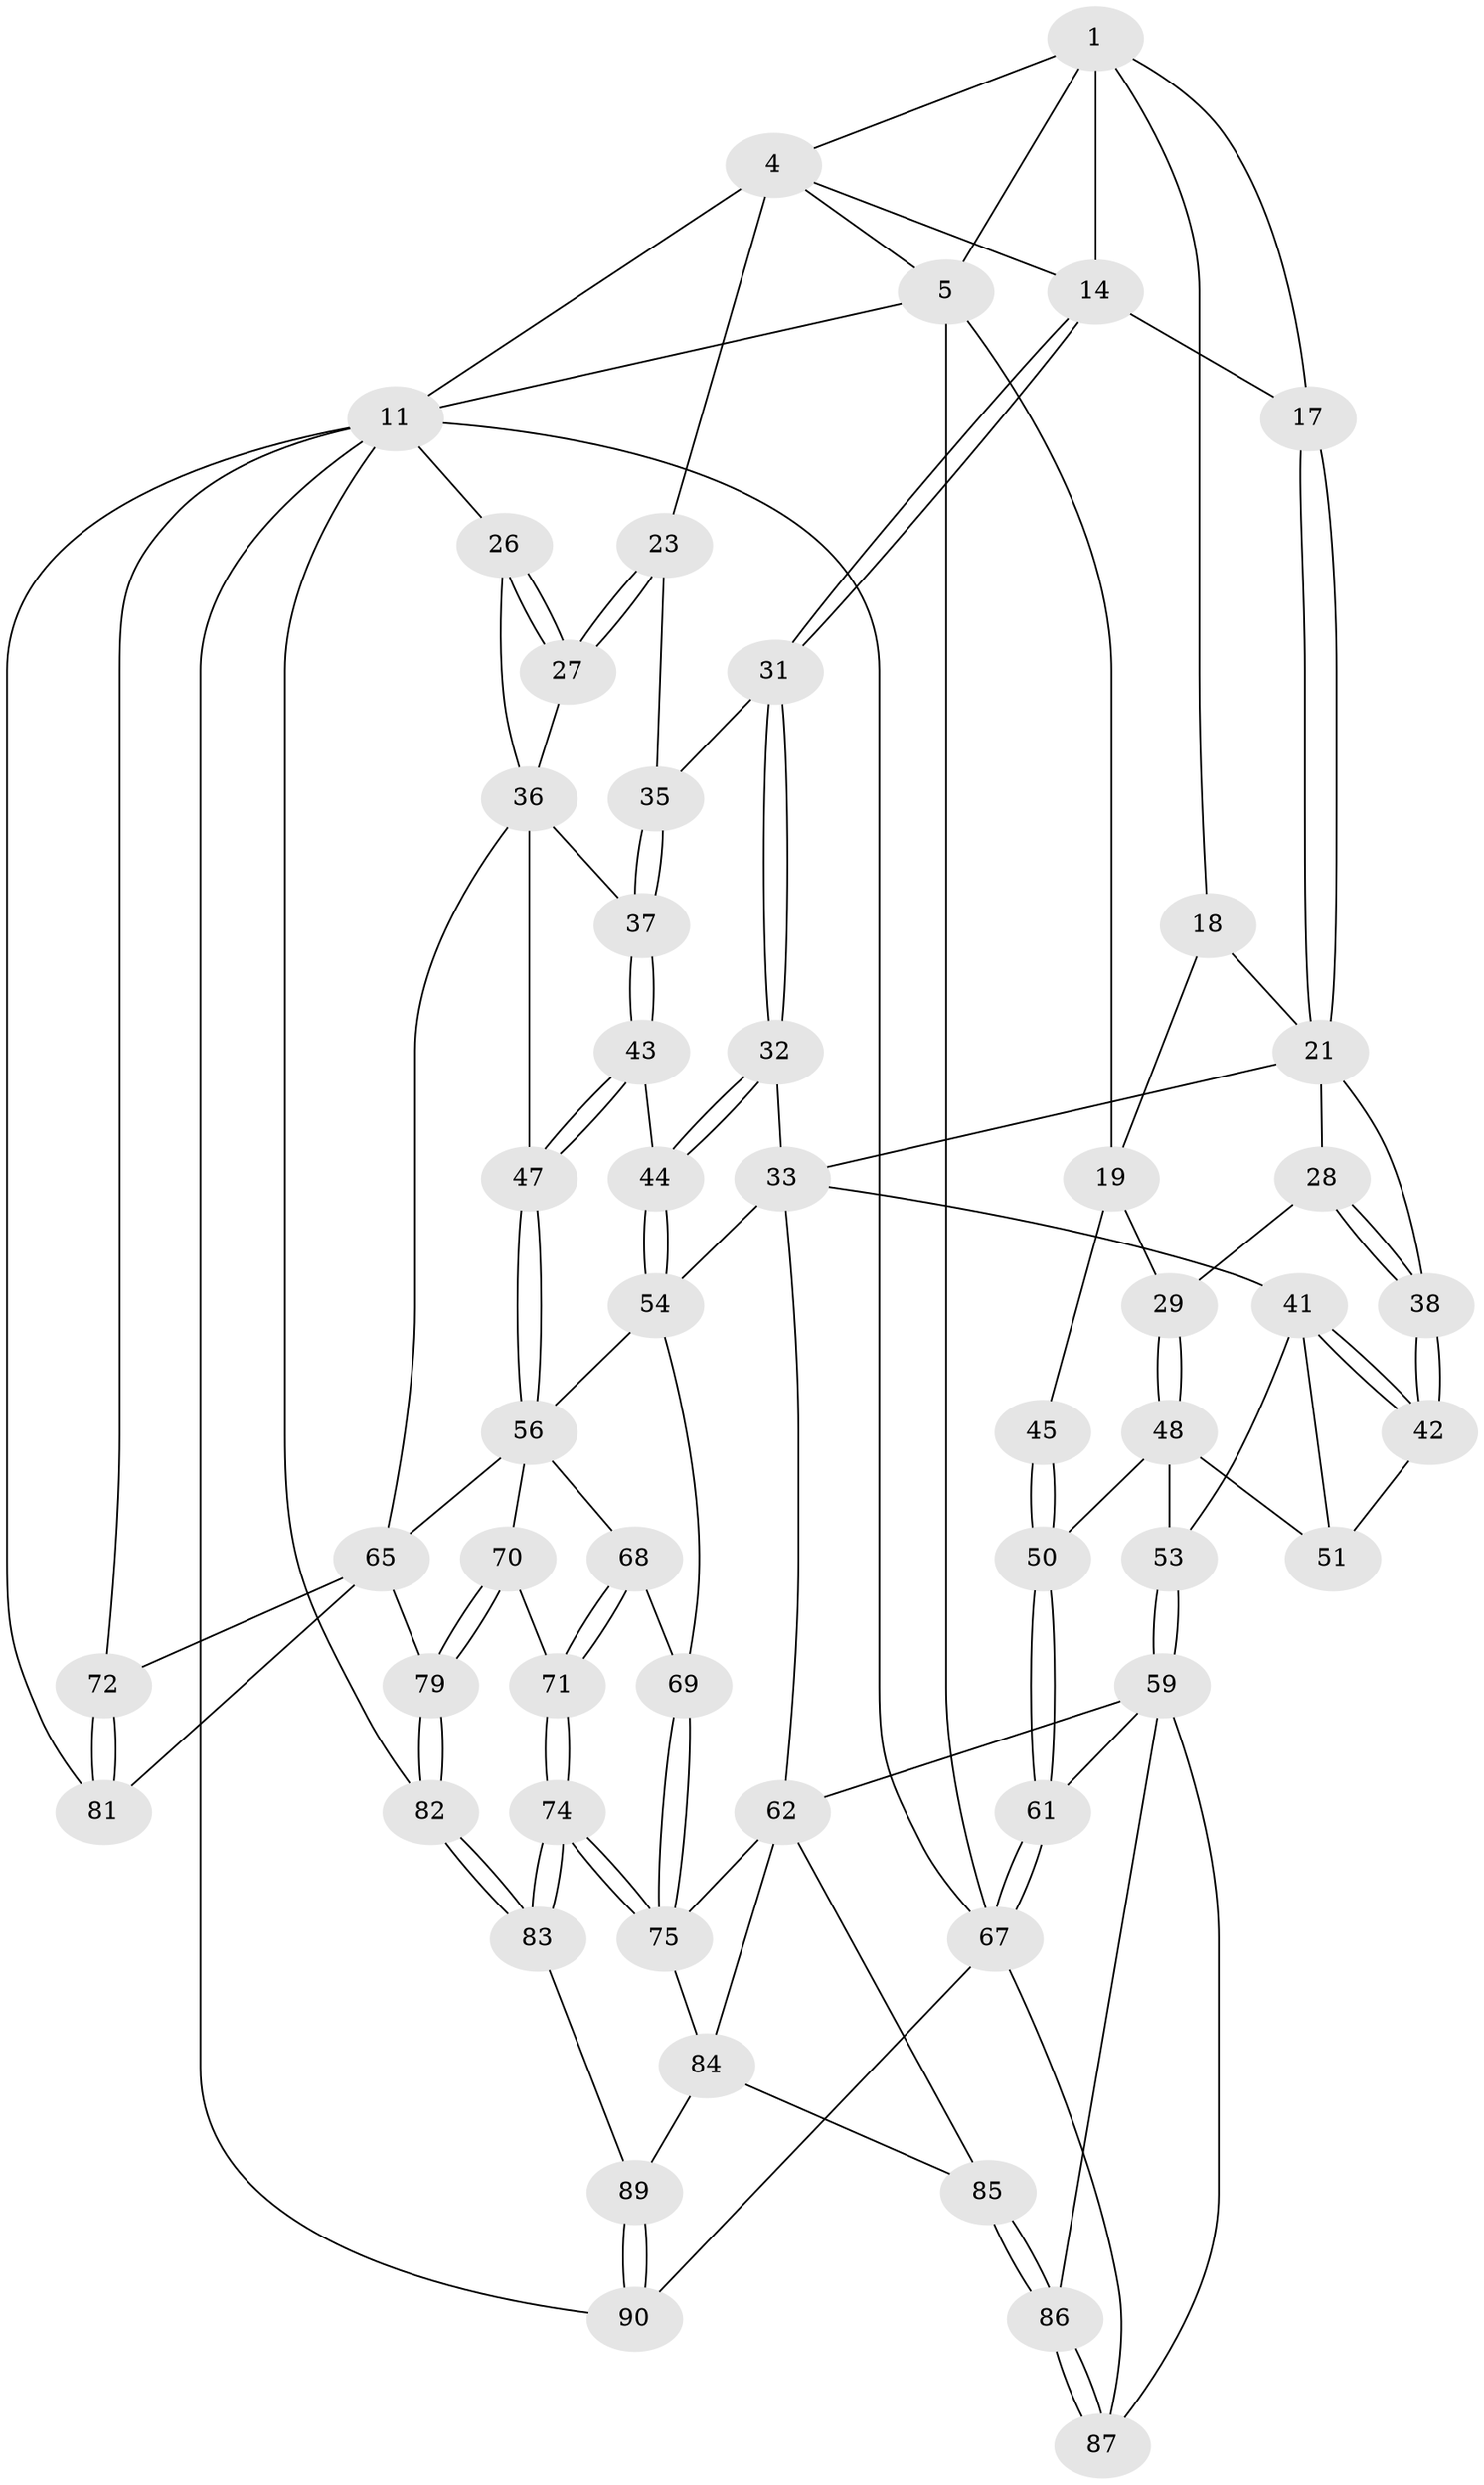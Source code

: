 // original degree distribution, {3: 0.021739130434782608, 4: 0.22826086956521738, 5: 0.5434782608695652, 6: 0.20652173913043478}
// Generated by graph-tools (version 1.1) at 2025/21/03/04/25 18:21:06]
// undirected, 55 vertices, 130 edges
graph export_dot {
graph [start="1"]
  node [color=gray90,style=filled];
  1 [pos="+0.4802038452620458+0",super="+6+2"];
  4 [pos="+0.695301405696919+0",super="+9"];
  5 [pos="+0.4590402499463201+0",super="+8"];
  11 [pos="+1+0",super="+25+80"];
  14 [pos="+0.6319050363862984+0.24764807406334802",super="+15"];
  17 [pos="+0.4616073785773829+0.20509304580311466"];
  18 [pos="+0.22041988868577309+0.04420392039700132"];
  19 [pos="+0.13969757004698613+0.18114995679786824",super="+20+30"];
  21 [pos="+0.4149319387182442+0.22155289305472153",super="+22+34"];
  23 [pos="+0.9062822734813027+0.2185030517308611",super="+24"];
  26 [pos="+1+0.4595787677958197"];
  27 [pos="+1+0.42372122471008716"];
  28 [pos="+0.28372166423877015+0.31792800697874657"];
  29 [pos="+0.11392802867055468+0.3165947283779023"];
  31 [pos="+0.6356933427762953+0.2623222617559741"];
  32 [pos="+0.6030202205828222+0.3846645823249827"];
  33 [pos="+0.46231798397752916+0.3640175078344599",super="+39"];
  35 [pos="+0.8166941003513604+0.3400025331082201"];
  36 [pos="+0.8341784125778455+0.36975028745013444",super="+46"];
  37 [pos="+0.82316294635935+0.35560017940637323"];
  38 [pos="+0.33302053592748243+0.42047792402532547"];
  41 [pos="+0.37863640311086616+0.56063832926617",super="+52"];
  42 [pos="+0.3295179691028337+0.45372930581375"];
  43 [pos="+0.6631291354878437+0.44024379625702403"];
  44 [pos="+0.6089391420296346+0.41847450409921844"];
  45 [pos="+0+0.37590704864542784"];
  47 [pos="+0.7556072527353203+0.5177172960541235"];
  48 [pos="+0.14512617345984066+0.3867484739445411",super="+49"];
  50 [pos="+0+0.6607540971565503"];
  51 [pos="+0.24712730208590294+0.4381928796453604"];
  53 [pos="+0.18053040655231228+0.5330717116199527"];
  54 [pos="+0.5807104109286951+0.46446993720273",super="+55"];
  56 [pos="+0.7308557838976893+0.5865123517186414",super="+57+66"];
  59 [pos="+0.1466945544280781+0.6945770141449232",super="+64+60"];
  61 [pos="+0+0.7424753967748717"];
  62 [pos="+0.39756193183076505+0.5882015374493385",super="+63+77"];
  65 [pos="+0.8737318899827742+0.6336238398223915",super="+73"];
  67 [pos="+0+1",super="+91"];
  68 [pos="+0.6209481191869715+0.6374477278578675"];
  69 [pos="+0.5399627628369637+0.6307482653071895"];
  70 [pos="+0.778538799239761+0.6869629376857789"];
  71 [pos="+0.6556924176417321+0.7093314736128418"];
  72 [pos="+1+0.6495454749102774"];
  74 [pos="+0.6220391909395436+0.8291568324603777"];
  75 [pos="+0.5748538789259232+0.8226607060794688",super="+76"];
  79 [pos="+0.8063484529754539+0.8329098618112643"];
  81 [pos="+1+1"];
  82 [pos="+0.7905291158741258+0.9367624608540921"];
  83 [pos="+0.7549221617485521+0.9174689238278122"];
  84 [pos="+0.3919322762663375+0.8093131575983579",super="+88"];
  85 [pos="+0.30971875083898004+0.8122375261110139"];
  86 [pos="+0.27507282451826515+0.8499355470898268"];
  87 [pos="+0.24241578128316996+0.9390796997204817"];
  89 [pos="+0.4308679789670897+0.984872664551015"];
  90 [pos="+0.34766487901769855+1"];
  1 -- 18;
  1 -- 17;
  1 -- 4;
  1 -- 14 [weight=2];
  1 -- 5;
  4 -- 5;
  4 -- 11;
  4 -- 14;
  4 -- 23 [weight=2];
  5 -- 19;
  5 -- 67;
  5 -- 11;
  11 -- 72;
  11 -- 26;
  11 -- 81;
  11 -- 82;
  11 -- 67;
  11 -- 90;
  14 -- 31;
  14 -- 31;
  14 -- 17;
  17 -- 21;
  17 -- 21;
  18 -- 19;
  18 -- 21;
  19 -- 45 [weight=2];
  19 -- 29;
  21 -- 28;
  21 -- 33;
  21 -- 38;
  23 -- 27;
  23 -- 27;
  23 -- 35;
  26 -- 27;
  26 -- 27;
  26 -- 36;
  27 -- 36;
  28 -- 29;
  28 -- 38;
  28 -- 38;
  29 -- 48;
  29 -- 48;
  31 -- 32;
  31 -- 32;
  31 -- 35;
  32 -- 33;
  32 -- 44;
  32 -- 44;
  33 -- 62;
  33 -- 41;
  33 -- 54;
  35 -- 37;
  35 -- 37;
  36 -- 37;
  36 -- 65;
  36 -- 47;
  37 -- 43;
  37 -- 43;
  38 -- 42;
  38 -- 42;
  41 -- 42;
  41 -- 42;
  41 -- 51;
  41 -- 53;
  42 -- 51;
  43 -- 44;
  43 -- 47;
  43 -- 47;
  44 -- 54;
  44 -- 54;
  45 -- 50;
  45 -- 50;
  47 -- 56;
  47 -- 56;
  48 -- 51;
  48 -- 50;
  48 -- 53;
  50 -- 61;
  50 -- 61;
  53 -- 59;
  53 -- 59;
  54 -- 56;
  54 -- 69;
  56 -- 68;
  56 -- 65;
  56 -- 70;
  59 -- 86;
  59 -- 62;
  59 -- 61;
  59 -- 87;
  61 -- 67;
  61 -- 67;
  62 -- 85;
  62 -- 84;
  62 -- 75;
  65 -- 72;
  65 -- 81;
  65 -- 79;
  67 -- 90;
  67 -- 87;
  68 -- 69;
  68 -- 71;
  68 -- 71;
  69 -- 75;
  69 -- 75;
  70 -- 71;
  70 -- 79;
  70 -- 79;
  71 -- 74;
  71 -- 74;
  72 -- 81;
  72 -- 81;
  74 -- 75;
  74 -- 75;
  74 -- 83;
  74 -- 83;
  75 -- 84;
  79 -- 82;
  79 -- 82;
  82 -- 83;
  82 -- 83;
  83 -- 89;
  84 -- 85;
  84 -- 89;
  85 -- 86;
  85 -- 86;
  86 -- 87;
  86 -- 87;
  89 -- 90;
  89 -- 90;
}

